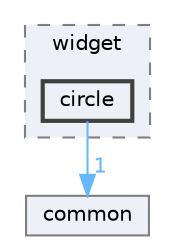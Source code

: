 digraph "C:/microchip/harmony3/gfx/middleware/legato/library/src/gfx/legato/widget/circle"
{
 // INTERACTIVE_SVG=YES
 // LATEX_PDF_SIZE
  bgcolor="transparent";
  edge [fontname=Helvetica,fontsize=10,labelfontname=Helvetica,labelfontsize=10];
  node [fontname=Helvetica,fontsize=10,shape=box,height=0.2,width=0.4];
  compound=true
  subgraph clusterdir_139e39c2cbbb9c4d4856e374ea12d038 {
    graph [ bgcolor="#edf0f7", pencolor="grey50", label="widget", fontname=Helvetica,fontsize=10 style="filled,dashed", URL="dir_139e39c2cbbb9c4d4856e374ea12d038.html",tooltip=""]
  dir_ba769330b26308451241b67476fafbde [label="circle", fillcolor="#edf0f7", color="grey25", style="filled,bold", URL="dir_ba769330b26308451241b67476fafbde.html",tooltip=""];
  }
  dir_b3f224f181338695a4734ca3080f2eb5 [label="common", fillcolor="#edf0f7", color="grey50", style="filled", URL="dir_b3f224f181338695a4734ca3080f2eb5.html",tooltip=""];
  dir_ba769330b26308451241b67476fafbde->dir_b3f224f181338695a4734ca3080f2eb5 [headlabel="1", labeldistance=1.5 headhref="dir_000008_000011.html" color="steelblue1" fontcolor="steelblue1"];
}
